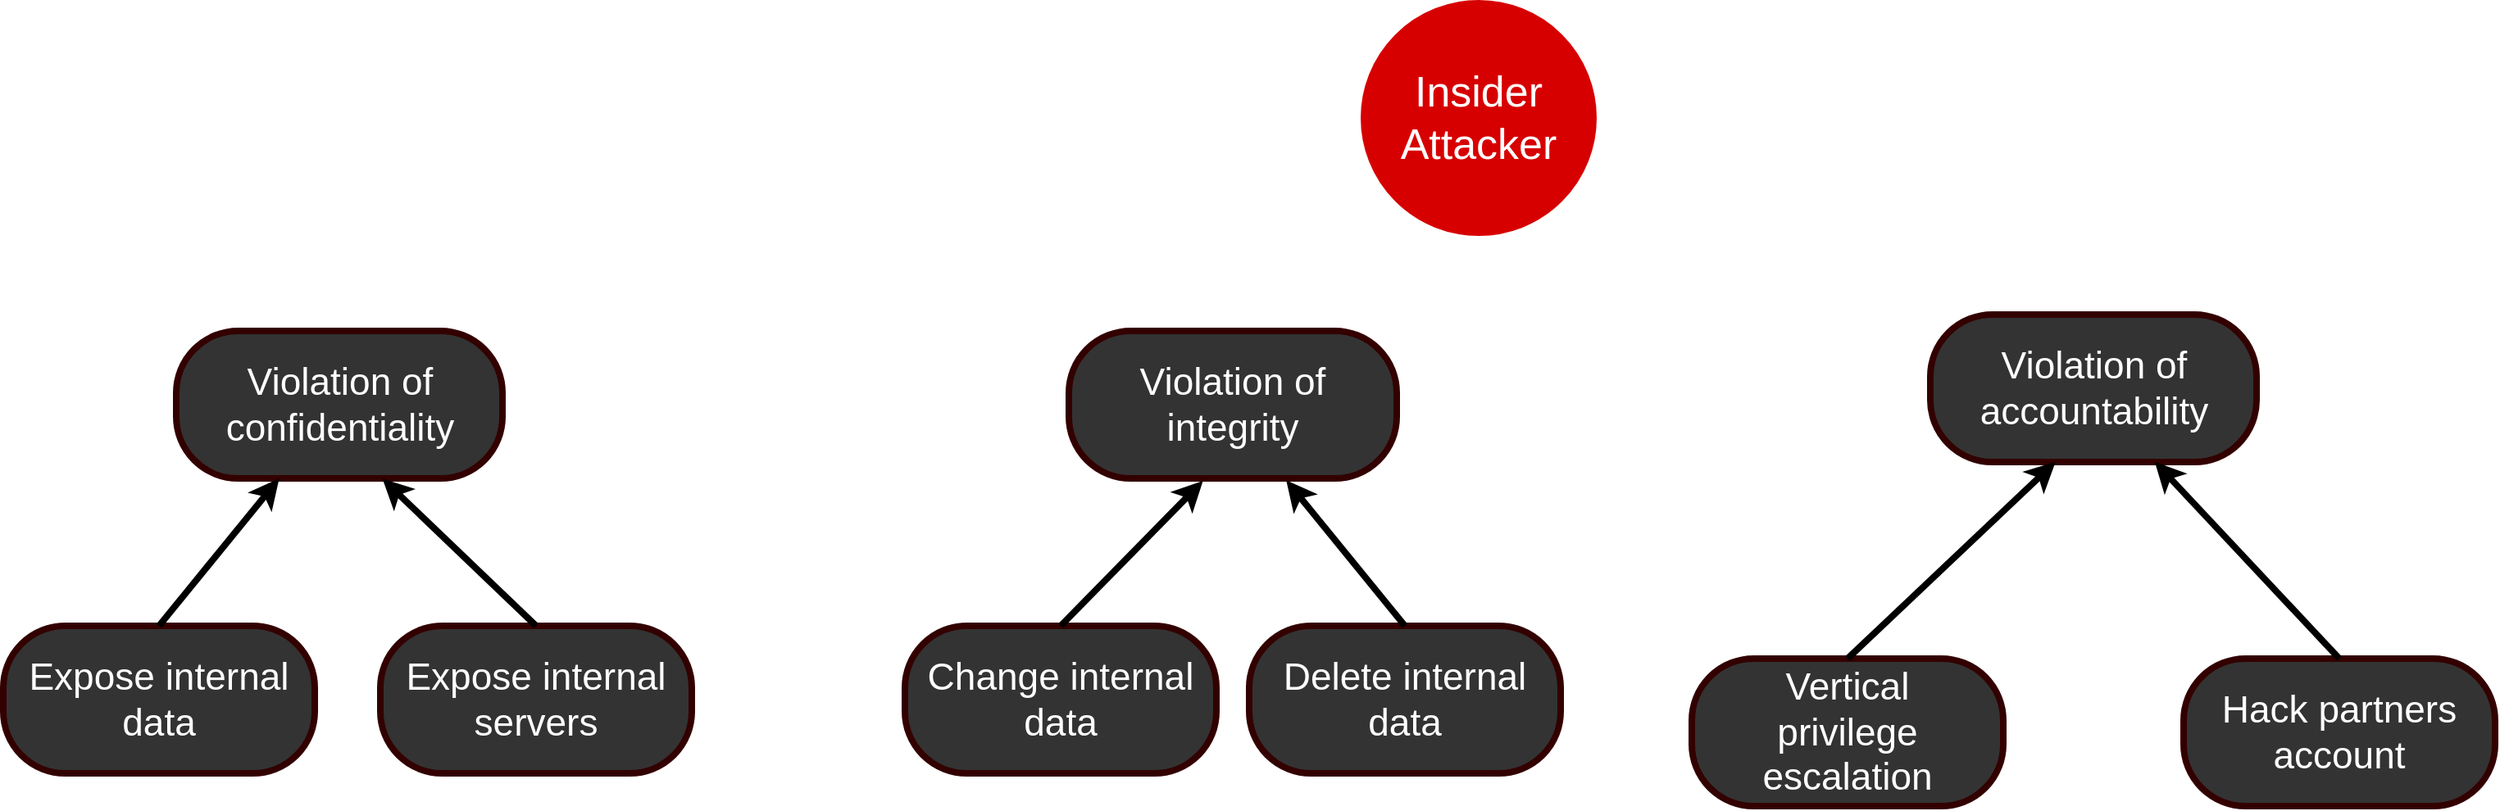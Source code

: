 <mxfile version="13.0.1" type="github"><diagram id="2XL2SL_3dRggOfJ1xJ9r" name="Page-1"><mxGraphModel dx="2595" dy="1370" grid="1" gridSize="10" guides="1" tooltips="1" connect="1" arrows="1" fold="1" page="1" pageScale="1" pageWidth="827" pageHeight="1169" math="0" shadow="0"><root><mxCell id="0"/><mxCell id="1" parent="0"/><mxCell id="WS7IrizcKd0_ZpTfdwMH-1" value="&lt;font color=&quot;#ffffff&quot; style=&quot;font-size: 26px&quot;&gt;Insider&lt;br&gt;Attacker&lt;br&gt;&lt;/font&gt;" style="ellipse;whiteSpace=wrap;html=1;aspect=fixed;strokeColor=#D70000;strokeWidth=4;fillColor=#D70000;gradientColor=none;" vertex="1" parent="1"><mxGeometry x="1390" y="50" width="140" height="140" as="geometry"/></mxCell><mxCell id="WS7IrizcKd0_ZpTfdwMH-3" value="&lt;font color=&quot;#ffffff&quot; style=&quot;font-size: 23px&quot;&gt;Violation of confidentiality&lt;/font&gt;&lt;span style=&quot;font-family: monospace ; font-size: 0px&quot;&gt;3CmxGraphModel%3E%3Croot%3E%3CmxCell%20id%3D%220%22%2F%3E%3CmxCell%20id%3D%221%22%20parent%3D%220%22%2F%3E%3CmxCell%20id%3D%222%22%20value%3D%22%26lt%3Bfont%20color%3D%26quot%3B%23ffffff%26quot%3B%20style%3D%26quot%3Bfont-size%3A%2023px%26quot%3B%26gt%3BViolation%20of%20availability%26lt%3B%2Ffont%26gt%3B%22%20style%3D%22rounded%3D1%3BwhiteSpace%3Dwrap%3Bhtml%3D1%3BstrokeColor%3D%23330000%3BstrokeWidth%3D4%3BfillColor%3D%23333333%3BgradientColor%3Dnone%3BarcSize%3D42%3B%22%20vertex%3D%221%22%20parent%3D%221%22%3E%3CmxGeometry%20x%3D%22530%22%20y%3D%22260%22%20width%3D%22199%22%20height%3D%2290%22%20as%3D%22geometry%22%2F%3E%3C%2FmxCell%3E%3C%2Froot%3E%3C%2FmxGraphModel%3E&lt;/span&gt;" style="rounded=1;whiteSpace=wrap;html=1;strokeColor=#330000;strokeWidth=4;fillColor=#333333;gradientColor=none;arcSize=42;" vertex="1" parent="1"><mxGeometry x="665.5" y="250" width="199" height="90" as="geometry"/></mxCell><mxCell id="WS7IrizcKd0_ZpTfdwMH-4" value="&lt;font color=&quot;#ffffff&quot; style=&quot;font-size: 23px&quot;&gt;Violation of integrity&lt;/font&gt;&lt;span style=&quot;font-family: monospace ; font-size: 0px&quot;&gt;%3CmxGraphModel%3E%3Croot%3E%3CmxCell%20id%3D%220%22%2F%3E%3CmxCell%20id%3D%221%22%20parent%3D%220%22%2F%3E%3CmxCell%20id%3D%222%22%20value%3D%22%26lt%3Bfont%20color%3D%26quot%3B%23ffffff%26quot%3B%20style%3D%26quot%3Bfont-size%3A%2023px%26quot%3B%26gt%3BViolation%20of%20availability%26lt%3B%2Ffont%26gt%3B%22%20style%3D%22rounded%3D1%3BwhiteSpace%3Dwrap%3Bhtml%3D1%3BstrokeColor%3D%23330000%3BstrokeWidth%3D4%3BfillColor%3D%23333333%3BgradientColor%3Dnone%3BarcSize%3D42%3B%22%20vertex%3D%221%22%20parent%3D%221%22%3E%3CmxGeometry%20x%3D%22530%22%20y%3D%22260%22%20width%3D%22199%22%20height%3D%2290%22%20as%3D%22geometry%22%2F%3E%3C%2FmxCell%3E%3C%2Froot%3E%3C%2FmxGraphModel%3E&lt;/span&gt;" style="rounded=1;whiteSpace=wrap;html=1;strokeColor=#330000;strokeWidth=4;fillColor=#333333;gradientColor=none;arcSize=42;" vertex="1" parent="1"><mxGeometry x="1210" y="250" width="200" height="90" as="geometry"/></mxCell><mxCell id="WS7IrizcKd0_ZpTfdwMH-5" value="&lt;font color=&quot;#ffffff&quot; style=&quot;font-size: 23px&quot;&gt;Violation of accountability&lt;/font&gt;" style="rounded=1;whiteSpace=wrap;html=1;strokeColor=#330000;strokeWidth=4;fillColor=#333333;gradientColor=none;arcSize=42;" vertex="1" parent="1"><mxGeometry x="1735.5" y="240" width="199" height="90" as="geometry"/></mxCell><mxCell id="WS7IrizcKd0_ZpTfdwMH-17" value="&lt;font color=&quot;#ffffff&quot;&gt;&lt;span style=&quot;font-size: 23px&quot;&gt;Hack partners account&lt;/span&gt;&lt;/font&gt;" style="rounded=1;whiteSpace=wrap;html=1;strokeColor=#330000;strokeWidth=4;fillColor=#333333;gradientColor=none;arcSize=42;" vertex="1" parent="1"><mxGeometry x="1890" y="450" width="190" height="90" as="geometry"/></mxCell><mxCell id="WS7IrizcKd0_ZpTfdwMH-18" value="&lt;font color=&quot;#ffffff&quot;&gt;&lt;span style=&quot;font-size: 23px&quot;&gt;Change internal data&lt;/span&gt;&lt;/font&gt;" style="rounded=1;whiteSpace=wrap;html=1;strokeColor=#330000;strokeWidth=4;fillColor=#333333;gradientColor=none;arcSize=42;" vertex="1" parent="1"><mxGeometry x="1110" y="430" width="190" height="90" as="geometry"/></mxCell><mxCell id="WS7IrizcKd0_ZpTfdwMH-19" value="&lt;font color=&quot;#ffffff&quot;&gt;&lt;span style=&quot;font-size: 23px&quot;&gt;Expose internal data&lt;/span&gt;&lt;/font&gt;" style="rounded=1;whiteSpace=wrap;html=1;strokeColor=#330000;strokeWidth=4;fillColor=#333333;gradientColor=none;arcSize=42;" vertex="1" parent="1"><mxGeometry x="560" y="430" width="190" height="90" as="geometry"/></mxCell><mxCell id="WS7IrizcKd0_ZpTfdwMH-20" value="&lt;font color=&quot;#ffffff&quot;&gt;&lt;span style=&quot;font-size: 23px&quot;&gt;Expose internal servers&lt;/span&gt;&lt;/font&gt;" style="rounded=1;whiteSpace=wrap;html=1;strokeColor=#330000;strokeWidth=4;fillColor=#333333;gradientColor=none;arcSize=42;" vertex="1" parent="1"><mxGeometry x="790" y="430" width="190" height="90" as="geometry"/></mxCell><mxCell id="WS7IrizcKd0_ZpTfdwMH-21" value="" style="endArrow=classic;html=1;strokeColor=#000000;strokeWidth=4;fontColor=#FFD966;exitX=0.5;exitY=0;exitDx=0;exitDy=0;entryX=0.688;entryY=0.998;entryDx=0;entryDy=0;entryPerimeter=0;" edge="1" parent="1" source="WS7IrizcKd0_ZpTfdwMH-17" target="WS7IrizcKd0_ZpTfdwMH-5"><mxGeometry width="50" height="50" relative="1" as="geometry"><mxPoint x="1519.5" y="369" as="sourcePoint"/><mxPoint x="1867" y="340" as="targetPoint"/></mxGeometry></mxCell><mxCell id="WS7IrizcKd0_ZpTfdwMH-22" value="" style="endArrow=classic;html=1;strokeColor=#000000;strokeWidth=4;fontColor=#FFD966;entryX=0.409;entryY=1.017;entryDx=0;entryDy=0;exitX=0.5;exitY=0;exitDx=0;exitDy=0;entryPerimeter=0;" edge="1" parent="1" source="WS7IrizcKd0_ZpTfdwMH-18" target="WS7IrizcKd0_ZpTfdwMH-4"><mxGeometry width="50" height="50" relative="1" as="geometry"><mxPoint x="855" y="450" as="sourcePoint"/><mxPoint x="919.75" y="340" as="targetPoint"/></mxGeometry></mxCell><mxCell id="WS7IrizcKd0_ZpTfdwMH-42" value="&lt;span style=&quot;font-size: 23px&quot;&gt;&lt;font color=&quot;#ffffff&quot;&gt;Vertical&lt;br&gt;privilege escalation&lt;/font&gt;&lt;/span&gt;" style="rounded=1;whiteSpace=wrap;html=1;strokeColor=#330000;strokeWidth=4;fillColor=#333333;gradientColor=none;arcSize=42;" vertex="1" parent="1"><mxGeometry x="1590" y="450" width="190" height="90" as="geometry"/></mxCell><mxCell id="WS7IrizcKd0_ZpTfdwMH-43" value="" style="endArrow=classic;html=1;strokeColor=#000000;strokeWidth=4;fontColor=#FFD966;entryX=0.384;entryY=0.998;entryDx=0;entryDy=0;exitX=0.5;exitY=0;exitDx=0;exitDy=0;entryPerimeter=0;" edge="1" parent="1" source="WS7IrizcKd0_ZpTfdwMH-42" target="WS7IrizcKd0_ZpTfdwMH-5"><mxGeometry width="50" height="50" relative="1" as="geometry"><mxPoint x="1995" y="450" as="sourcePoint"/><mxPoint x="1816.294" y="350.72" as="targetPoint"/></mxGeometry></mxCell><mxCell id="WS7IrizcKd0_ZpTfdwMH-46" value="" style="endArrow=classic;html=1;strokeColor=#000000;strokeWidth=4;fontColor=#FFD966;exitX=0.5;exitY=0;exitDx=0;exitDy=0;" edge="1" parent="1" source="WS7IrizcKd0_ZpTfdwMH-19" target="WS7IrizcKd0_ZpTfdwMH-3"><mxGeometry width="50" height="50" relative="1" as="geometry"><mxPoint x="1265" y="460" as="sourcePoint"/><mxPoint x="1270" y="360" as="targetPoint"/></mxGeometry></mxCell><mxCell id="WS7IrizcKd0_ZpTfdwMH-47" value="" style="endArrow=classic;html=1;strokeColor=#000000;strokeWidth=4;fontColor=#FFD966;exitX=0.5;exitY=0;exitDx=0;exitDy=0;entryX=0.632;entryY=1.002;entryDx=0;entryDy=0;entryPerimeter=0;" edge="1" parent="1" source="WS7IrizcKd0_ZpTfdwMH-20" target="WS7IrizcKd0_ZpTfdwMH-3"><mxGeometry width="50" height="50" relative="1" as="geometry"><mxPoint x="665" y="440" as="sourcePoint"/><mxPoint x="738.333" y="350" as="targetPoint"/></mxGeometry></mxCell><mxCell id="WS7IrizcKd0_ZpTfdwMH-48" value="&lt;font color=&quot;#ffffff&quot;&gt;&lt;span style=&quot;font-size: 23px&quot;&gt;Delete internal data&lt;/span&gt;&lt;/font&gt;" style="rounded=1;whiteSpace=wrap;html=1;strokeColor=#330000;strokeWidth=4;fillColor=#333333;gradientColor=none;arcSize=42;" vertex="1" parent="1"><mxGeometry x="1320" y="430" width="190" height="90" as="geometry"/></mxCell><mxCell id="WS7IrizcKd0_ZpTfdwMH-49" value="" style="endArrow=classic;html=1;strokeColor=#000000;strokeWidth=4;fontColor=#FFD966;exitX=0.5;exitY=0;exitDx=0;exitDy=0;entryX=0.663;entryY=1.012;entryDx=0;entryDy=0;entryPerimeter=0;" edge="1" parent="1" source="WS7IrizcKd0_ZpTfdwMH-48" target="WS7IrizcKd0_ZpTfdwMH-4"><mxGeometry width="50" height="50" relative="1" as="geometry"><mxPoint x="1215" y="440" as="sourcePoint"/><mxPoint x="1345" y="340" as="targetPoint"/></mxGeometry></mxCell></root></mxGraphModel></diagram></mxfile>